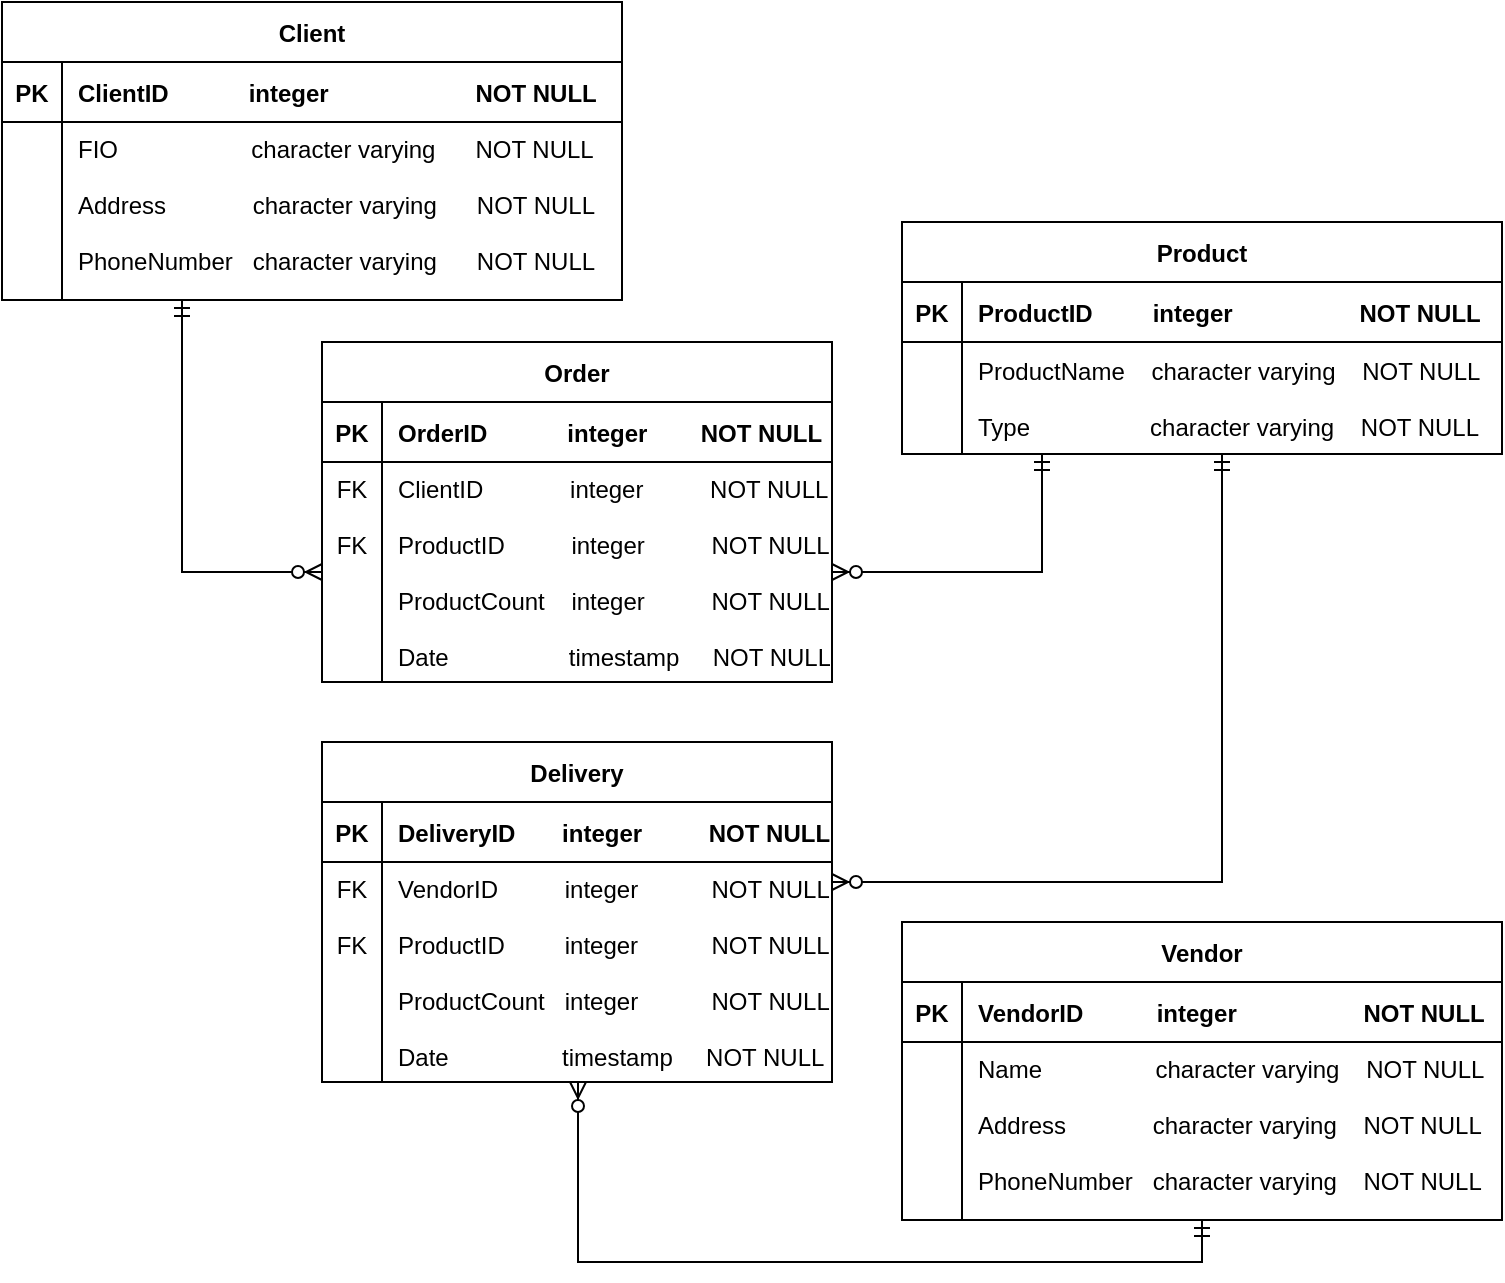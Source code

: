 <mxfile version="21.1.1" type="device">
  <diagram id="WXVbP6FFlm1R8qoLBlSh" name="Страница 1">
    <mxGraphModel dx="1050" dy="581" grid="1" gridSize="10" guides="1" tooltips="1" connect="1" arrows="1" fold="1" page="1" pageScale="1" pageWidth="827" pageHeight="1169" math="0" shadow="0">
      <root>
        <mxCell id="0" />
        <mxCell id="1" parent="0" />
        <mxCell id="tQxNLTfu2ACjaL9QGIqL-49" value="Product" style="shape=table;startSize=30;container=1;collapsible=1;childLayout=tableLayout;fixedRows=1;rowLines=0;fontStyle=1;align=center;resizeLast=1;" parent="1" vertex="1">
          <mxGeometry x="490" y="140" width="300" height="116" as="geometry">
            <mxRectangle x="320" y="180" width="70" height="30" as="alternateBounds" />
          </mxGeometry>
        </mxCell>
        <mxCell id="tQxNLTfu2ACjaL9QGIqL-50" value="" style="shape=tableRow;horizontal=0;startSize=0;swimlaneHead=0;swimlaneBody=0;fillColor=none;collapsible=0;dropTarget=0;points=[[0,0.5],[1,0.5]];portConstraint=eastwest;top=0;left=0;right=0;bottom=1;" parent="tQxNLTfu2ACjaL9QGIqL-49" vertex="1">
          <mxGeometry y="30" width="300" height="30" as="geometry" />
        </mxCell>
        <mxCell id="tQxNLTfu2ACjaL9QGIqL-51" value="PK" style="shape=partialRectangle;connectable=0;fillColor=none;top=0;left=0;bottom=0;right=0;fontStyle=1;overflow=hidden;" parent="tQxNLTfu2ACjaL9QGIqL-50" vertex="1">
          <mxGeometry width="30" height="30" as="geometry">
            <mxRectangle width="30" height="30" as="alternateBounds" />
          </mxGeometry>
        </mxCell>
        <mxCell id="tQxNLTfu2ACjaL9QGIqL-52" value="ProductID         integer                   NOT NULL" style="shape=partialRectangle;connectable=0;fillColor=none;top=0;left=0;bottom=0;right=0;align=left;spacingLeft=6;fontStyle=1;overflow=hidden;" parent="tQxNLTfu2ACjaL9QGIqL-50" vertex="1">
          <mxGeometry x="30" width="270" height="30" as="geometry">
            <mxRectangle width="270" height="30" as="alternateBounds" />
          </mxGeometry>
        </mxCell>
        <mxCell id="tQxNLTfu2ACjaL9QGIqL-53" value="" style="shape=tableRow;horizontal=0;startSize=0;swimlaneHead=0;swimlaneBody=0;fillColor=none;collapsible=0;dropTarget=0;points=[[0,0.5],[1,0.5]];portConstraint=eastwest;top=0;left=0;right=0;bottom=0;" parent="tQxNLTfu2ACjaL9QGIqL-49" vertex="1">
          <mxGeometry y="60" width="300" height="56" as="geometry" />
        </mxCell>
        <mxCell id="tQxNLTfu2ACjaL9QGIqL-54" value="" style="shape=partialRectangle;connectable=0;fillColor=none;top=0;left=0;bottom=0;right=0;editable=1;overflow=hidden;" parent="tQxNLTfu2ACjaL9QGIqL-53" vertex="1">
          <mxGeometry width="30" height="56" as="geometry">
            <mxRectangle width="30" height="56" as="alternateBounds" />
          </mxGeometry>
        </mxCell>
        <mxCell id="tQxNLTfu2ACjaL9QGIqL-55" value="ProductName    character varying    NOT NULL       &#xa;&#xa;Type                  character varying    NOT NULL" style="shape=partialRectangle;connectable=0;fillColor=none;top=0;left=0;bottom=0;right=0;align=left;spacingLeft=6;overflow=hidden;" parent="tQxNLTfu2ACjaL9QGIqL-53" vertex="1">
          <mxGeometry x="30" width="270" height="56" as="geometry">
            <mxRectangle width="270" height="56" as="alternateBounds" />
          </mxGeometry>
        </mxCell>
        <mxCell id="tQxNLTfu2ACjaL9QGIqL-56" value="Client" style="shape=table;startSize=30;container=1;collapsible=1;childLayout=tableLayout;fixedRows=1;rowLines=0;fontStyle=1;align=center;resizeLast=1;" parent="1" vertex="1">
          <mxGeometry x="40" y="30" width="310" height="149" as="geometry">
            <mxRectangle x="320" y="180" width="70" height="30" as="alternateBounds" />
          </mxGeometry>
        </mxCell>
        <mxCell id="tQxNLTfu2ACjaL9QGIqL-57" value="" style="shape=tableRow;horizontal=0;startSize=0;swimlaneHead=0;swimlaneBody=0;fillColor=none;collapsible=0;dropTarget=0;points=[[0,0.5],[1,0.5]];portConstraint=eastwest;top=0;left=0;right=0;bottom=1;" parent="tQxNLTfu2ACjaL9QGIqL-56" vertex="1">
          <mxGeometry y="30" width="310" height="30" as="geometry" />
        </mxCell>
        <mxCell id="tQxNLTfu2ACjaL9QGIqL-58" value="PK" style="shape=partialRectangle;connectable=0;fillColor=none;top=0;left=0;bottom=0;right=0;fontStyle=1;overflow=hidden;" parent="tQxNLTfu2ACjaL9QGIqL-57" vertex="1">
          <mxGeometry width="30" height="30" as="geometry">
            <mxRectangle width="30" height="30" as="alternateBounds" />
          </mxGeometry>
        </mxCell>
        <mxCell id="tQxNLTfu2ACjaL9QGIqL-59" value="ClientID            integer                      NOT NULL" style="shape=partialRectangle;connectable=0;fillColor=none;top=0;left=0;bottom=0;right=0;align=left;spacingLeft=6;fontStyle=1;overflow=hidden;" parent="tQxNLTfu2ACjaL9QGIqL-57" vertex="1">
          <mxGeometry x="30" width="280" height="30" as="geometry">
            <mxRectangle width="280" height="30" as="alternateBounds" />
          </mxGeometry>
        </mxCell>
        <mxCell id="tQxNLTfu2ACjaL9QGIqL-60" value="" style="shape=tableRow;horizontal=0;startSize=0;swimlaneHead=0;swimlaneBody=0;fillColor=none;collapsible=0;dropTarget=0;points=[[0,0.5],[1,0.5]];portConstraint=eastwest;top=0;left=0;right=0;bottom=0;" parent="tQxNLTfu2ACjaL9QGIqL-56" vertex="1">
          <mxGeometry y="60" width="310" height="89" as="geometry" />
        </mxCell>
        <mxCell id="tQxNLTfu2ACjaL9QGIqL-61" value="" style="shape=partialRectangle;connectable=0;fillColor=none;top=0;left=0;bottom=0;right=0;editable=1;overflow=hidden;" parent="tQxNLTfu2ACjaL9QGIqL-60" vertex="1">
          <mxGeometry width="30" height="89" as="geometry">
            <mxRectangle width="30" height="89" as="alternateBounds" />
          </mxGeometry>
        </mxCell>
        <mxCell id="tQxNLTfu2ACjaL9QGIqL-62" value="FIO                    character varying      NOT NULL    &#xa;&#xa;Address             character varying      NOT NULL&#xa;&#xa;PhoneNumber   character varying      NOT NULL" style="shape=partialRectangle;connectable=0;fillColor=none;top=0;left=0;bottom=0;right=0;align=left;spacingLeft=6;overflow=hidden;verticalAlign=top;" parent="tQxNLTfu2ACjaL9QGIqL-60" vertex="1">
          <mxGeometry x="30" width="280" height="89" as="geometry">
            <mxRectangle width="280" height="89" as="alternateBounds" />
          </mxGeometry>
        </mxCell>
        <mxCell id="tQxNLTfu2ACjaL9QGIqL-63" value="Order" style="shape=table;startSize=30;container=1;collapsible=1;childLayout=tableLayout;fixedRows=1;rowLines=0;fontStyle=1;align=center;resizeLast=1;" parent="1" vertex="1">
          <mxGeometry x="200" y="200" width="255" height="170" as="geometry">
            <mxRectangle x="320" y="180" width="70" height="30" as="alternateBounds" />
          </mxGeometry>
        </mxCell>
        <mxCell id="tQxNLTfu2ACjaL9QGIqL-64" value="" style="shape=tableRow;horizontal=0;startSize=0;swimlaneHead=0;swimlaneBody=0;fillColor=none;collapsible=0;dropTarget=0;points=[[0,0.5],[1,0.5]];portConstraint=eastwest;top=0;left=0;right=0;bottom=1;" parent="tQxNLTfu2ACjaL9QGIqL-63" vertex="1">
          <mxGeometry y="30" width="255" height="30" as="geometry" />
        </mxCell>
        <mxCell id="tQxNLTfu2ACjaL9QGIqL-65" value="PK" style="shape=partialRectangle;connectable=0;fillColor=none;top=0;left=0;bottom=0;right=0;fontStyle=1;overflow=hidden;" parent="tQxNLTfu2ACjaL9QGIqL-64" vertex="1">
          <mxGeometry width="30" height="30" as="geometry">
            <mxRectangle width="30" height="30" as="alternateBounds" />
          </mxGeometry>
        </mxCell>
        <mxCell id="tQxNLTfu2ACjaL9QGIqL-66" value="OrderID            integer        NOT NULL" style="shape=partialRectangle;connectable=0;fillColor=none;top=0;left=0;bottom=0;right=0;align=left;spacingLeft=6;fontStyle=1;overflow=hidden;" parent="tQxNLTfu2ACjaL9QGIqL-64" vertex="1">
          <mxGeometry x="30" width="225" height="30" as="geometry">
            <mxRectangle width="225" height="30" as="alternateBounds" />
          </mxGeometry>
        </mxCell>
        <mxCell id="tQxNLTfu2ACjaL9QGIqL-67" value="" style="shape=tableRow;horizontal=0;startSize=0;swimlaneHead=0;swimlaneBody=0;fillColor=none;collapsible=0;dropTarget=0;points=[[0,0.5],[1,0.5]];portConstraint=eastwest;top=0;left=0;right=0;bottom=0;" parent="tQxNLTfu2ACjaL9QGIqL-63" vertex="1">
          <mxGeometry y="60" width="255" height="110" as="geometry" />
        </mxCell>
        <mxCell id="tQxNLTfu2ACjaL9QGIqL-68" value="FK&#xa;&#xa;FK" style="shape=partialRectangle;connectable=0;fillColor=none;top=0;left=0;bottom=0;right=0;editable=1;overflow=hidden;verticalAlign=top;" parent="tQxNLTfu2ACjaL9QGIqL-67" vertex="1">
          <mxGeometry width="30" height="110" as="geometry">
            <mxRectangle width="30" height="110" as="alternateBounds" />
          </mxGeometry>
        </mxCell>
        <mxCell id="tQxNLTfu2ACjaL9QGIqL-69" value="ClientID             integer          NOT NULL        &#xa;&#xa;ProductID          integer          NOT NULL&#xa;&#xa;ProductCount    integer          NOT NULL&#xa;&#xa;Date                  timestamp     NOT NULL" style="shape=partialRectangle;connectable=0;fillColor=none;top=0;left=0;bottom=0;right=0;align=left;spacingLeft=6;overflow=hidden;verticalAlign=top;" parent="tQxNLTfu2ACjaL9QGIqL-67" vertex="1">
          <mxGeometry x="30" width="225" height="110" as="geometry">
            <mxRectangle width="225" height="110" as="alternateBounds" />
          </mxGeometry>
        </mxCell>
        <mxCell id="tQxNLTfu2ACjaL9QGIqL-70" value="Vendor" style="shape=table;startSize=30;container=1;collapsible=1;childLayout=tableLayout;fixedRows=1;rowLines=0;fontStyle=1;align=center;resizeLast=1;" parent="1" vertex="1">
          <mxGeometry x="490" y="490" width="300" height="149" as="geometry">
            <mxRectangle x="320" y="180" width="70" height="30" as="alternateBounds" />
          </mxGeometry>
        </mxCell>
        <mxCell id="tQxNLTfu2ACjaL9QGIqL-71" value="" style="shape=tableRow;horizontal=0;startSize=0;swimlaneHead=0;swimlaneBody=0;fillColor=none;collapsible=0;dropTarget=0;points=[[0,0.5],[1,0.5]];portConstraint=eastwest;top=0;left=0;right=0;bottom=1;" parent="tQxNLTfu2ACjaL9QGIqL-70" vertex="1">
          <mxGeometry y="30" width="300" height="30" as="geometry" />
        </mxCell>
        <mxCell id="tQxNLTfu2ACjaL9QGIqL-72" value="PK" style="shape=partialRectangle;connectable=0;fillColor=none;top=0;left=0;bottom=0;right=0;fontStyle=1;overflow=hidden;" parent="tQxNLTfu2ACjaL9QGIqL-71" vertex="1">
          <mxGeometry width="30" height="30" as="geometry">
            <mxRectangle width="30" height="30" as="alternateBounds" />
          </mxGeometry>
        </mxCell>
        <mxCell id="tQxNLTfu2ACjaL9QGIqL-73" value="VendorID           integer                   NOT NULL" style="shape=partialRectangle;connectable=0;fillColor=none;top=0;left=0;bottom=0;right=0;align=left;spacingLeft=6;fontStyle=1;overflow=hidden;" parent="tQxNLTfu2ACjaL9QGIqL-71" vertex="1">
          <mxGeometry x="30" width="270" height="30" as="geometry">
            <mxRectangle width="270" height="30" as="alternateBounds" />
          </mxGeometry>
        </mxCell>
        <mxCell id="tQxNLTfu2ACjaL9QGIqL-74" value="" style="shape=tableRow;horizontal=0;startSize=0;swimlaneHead=0;swimlaneBody=0;fillColor=none;collapsible=0;dropTarget=0;points=[[0,0.5],[1,0.5]];portConstraint=eastwest;top=0;left=0;right=0;bottom=0;" parent="tQxNLTfu2ACjaL9QGIqL-70" vertex="1">
          <mxGeometry y="60" width="300" height="89" as="geometry" />
        </mxCell>
        <mxCell id="tQxNLTfu2ACjaL9QGIqL-75" value="" style="shape=partialRectangle;connectable=0;fillColor=none;top=0;left=0;bottom=0;right=0;editable=1;overflow=hidden;" parent="tQxNLTfu2ACjaL9QGIqL-74" vertex="1">
          <mxGeometry width="30" height="89" as="geometry">
            <mxRectangle width="30" height="89" as="alternateBounds" />
          </mxGeometry>
        </mxCell>
        <mxCell id="tQxNLTfu2ACjaL9QGIqL-76" value="Name                 character varying    NOT NULL&#xa;&#xa;Address             character varying    NOT NULL&#xa; &#xa;PhoneNumber   character varying    NOT NULL" style="shape=partialRectangle;connectable=0;fillColor=none;top=0;left=0;bottom=0;right=0;align=left;spacingLeft=6;overflow=hidden;verticalAlign=top;" parent="tQxNLTfu2ACjaL9QGIqL-74" vertex="1">
          <mxGeometry x="30" width="270" height="89" as="geometry">
            <mxRectangle width="270" height="89" as="alternateBounds" />
          </mxGeometry>
        </mxCell>
        <mxCell id="tQxNLTfu2ACjaL9QGIqL-77" value="Delivery" style="shape=table;startSize=30;container=1;collapsible=1;childLayout=tableLayout;fixedRows=1;rowLines=0;fontStyle=1;align=center;resizeLast=1;" parent="1" vertex="1">
          <mxGeometry x="200" y="400" width="255" height="170" as="geometry">
            <mxRectangle x="320" y="180" width="70" height="30" as="alternateBounds" />
          </mxGeometry>
        </mxCell>
        <mxCell id="tQxNLTfu2ACjaL9QGIqL-78" value="" style="shape=tableRow;horizontal=0;startSize=0;swimlaneHead=0;swimlaneBody=0;fillColor=none;collapsible=0;dropTarget=0;points=[[0,0.5],[1,0.5]];portConstraint=eastwest;top=0;left=0;right=0;bottom=1;" parent="tQxNLTfu2ACjaL9QGIqL-77" vertex="1">
          <mxGeometry y="30" width="255" height="30" as="geometry" />
        </mxCell>
        <mxCell id="tQxNLTfu2ACjaL9QGIqL-79" value="PK" style="shape=partialRectangle;connectable=0;fillColor=none;top=0;left=0;bottom=0;right=0;fontStyle=1;overflow=hidden;" parent="tQxNLTfu2ACjaL9QGIqL-78" vertex="1">
          <mxGeometry width="30" height="30" as="geometry">
            <mxRectangle width="30" height="30" as="alternateBounds" />
          </mxGeometry>
        </mxCell>
        <mxCell id="tQxNLTfu2ACjaL9QGIqL-80" value="DeliveryID       integer          NOT NULL" style="shape=partialRectangle;connectable=0;fillColor=none;top=0;left=0;bottom=0;right=0;align=left;spacingLeft=6;fontStyle=1;overflow=hidden;" parent="tQxNLTfu2ACjaL9QGIqL-78" vertex="1">
          <mxGeometry x="30" width="225" height="30" as="geometry">
            <mxRectangle width="225" height="30" as="alternateBounds" />
          </mxGeometry>
        </mxCell>
        <mxCell id="tQxNLTfu2ACjaL9QGIqL-81" value="" style="shape=tableRow;horizontal=0;startSize=0;swimlaneHead=0;swimlaneBody=0;fillColor=none;collapsible=0;dropTarget=0;points=[[0,0.5],[1,0.5]];portConstraint=eastwest;top=0;left=0;right=0;bottom=0;" parent="tQxNLTfu2ACjaL9QGIqL-77" vertex="1">
          <mxGeometry y="60" width="255" height="110" as="geometry" />
        </mxCell>
        <mxCell id="tQxNLTfu2ACjaL9QGIqL-82" value="FK&#xa;&#xa;FK" style="shape=partialRectangle;connectable=0;fillColor=none;top=0;left=0;bottom=0;right=0;editable=1;overflow=hidden;verticalAlign=top;" parent="tQxNLTfu2ACjaL9QGIqL-81" vertex="1">
          <mxGeometry width="30" height="110" as="geometry">
            <mxRectangle width="30" height="110" as="alternateBounds" />
          </mxGeometry>
        </mxCell>
        <mxCell id="tQxNLTfu2ACjaL9QGIqL-83" value="VendorID          integer           NOT NULL&#xa;&#xa;ProductID         integer           NOT NULL&#xa;&#xa;ProductCount   integer           NOT NULL&#xa;&#xa;Date                 timestamp     NOT NULL" style="shape=partialRectangle;connectable=0;fillColor=none;top=0;left=0;bottom=0;right=0;align=left;spacingLeft=6;overflow=hidden;verticalAlign=top;" parent="tQxNLTfu2ACjaL9QGIqL-81" vertex="1">
          <mxGeometry x="30" width="225" height="110" as="geometry">
            <mxRectangle width="225" height="110" as="alternateBounds" />
          </mxGeometry>
        </mxCell>
        <mxCell id="tQxNLTfu2ACjaL9QGIqL-84" value="" style="edgeStyle=orthogonalEdgeStyle;fontSize=12;html=1;endArrow=ERzeroToMany;startArrow=ERmandOne;rounded=0;entryX=0;entryY=0.5;entryDx=0;entryDy=0;" parent="1" source="tQxNLTfu2ACjaL9QGIqL-60" target="tQxNLTfu2ACjaL9QGIqL-67" edge="1">
          <mxGeometry width="100" height="100" relative="1" as="geometry">
            <mxPoint x="190" y="280" as="sourcePoint" />
            <mxPoint x="100" y="290" as="targetPoint" />
            <Array as="points">
              <mxPoint x="130" y="315" />
            </Array>
          </mxGeometry>
        </mxCell>
        <mxCell id="tQxNLTfu2ACjaL9QGIqL-85" value="" style="edgeStyle=orthogonalEdgeStyle;fontSize=12;html=1;endArrow=ERzeroToMany;startArrow=ERmandOne;rounded=0;" parent="1" source="tQxNLTfu2ACjaL9QGIqL-53" target="tQxNLTfu2ACjaL9QGIqL-67" edge="1">
          <mxGeometry width="100" height="100" relative="1" as="geometry">
            <mxPoint x="560" y="320" as="sourcePoint" />
            <mxPoint x="470" y="340" as="targetPoint" />
            <Array as="points">
              <mxPoint x="560" y="315" />
            </Array>
          </mxGeometry>
        </mxCell>
        <mxCell id="tQxNLTfu2ACjaL9QGIqL-86" value="" style="edgeStyle=orthogonalEdgeStyle;fontSize=12;html=1;endArrow=ERzeroToMany;startArrow=ERmandOne;rounded=0;" parent="1" source="tQxNLTfu2ACjaL9QGIqL-53" target="tQxNLTfu2ACjaL9QGIqL-81" edge="1">
          <mxGeometry width="100" height="100" relative="1" as="geometry">
            <mxPoint x="570" y="286" as="sourcePoint" />
            <mxPoint x="480" y="480" as="targetPoint" />
            <Array as="points">
              <mxPoint x="650" y="470" />
            </Array>
          </mxGeometry>
        </mxCell>
        <mxCell id="tQxNLTfu2ACjaL9QGIqL-87" value="" style="edgeStyle=orthogonalEdgeStyle;fontSize=12;html=1;endArrow=ERzeroToMany;startArrow=ERmandOne;rounded=0;" parent="1" source="tQxNLTfu2ACjaL9QGIqL-74" target="tQxNLTfu2ACjaL9QGIqL-81" edge="1">
          <mxGeometry width="100" height="100" relative="1" as="geometry">
            <mxPoint x="480" y="690" as="sourcePoint" />
            <mxPoint x="290" y="619.5" as="targetPoint" />
            <Array as="points">
              <mxPoint x="328" y="660" />
            </Array>
          </mxGeometry>
        </mxCell>
      </root>
    </mxGraphModel>
  </diagram>
</mxfile>
